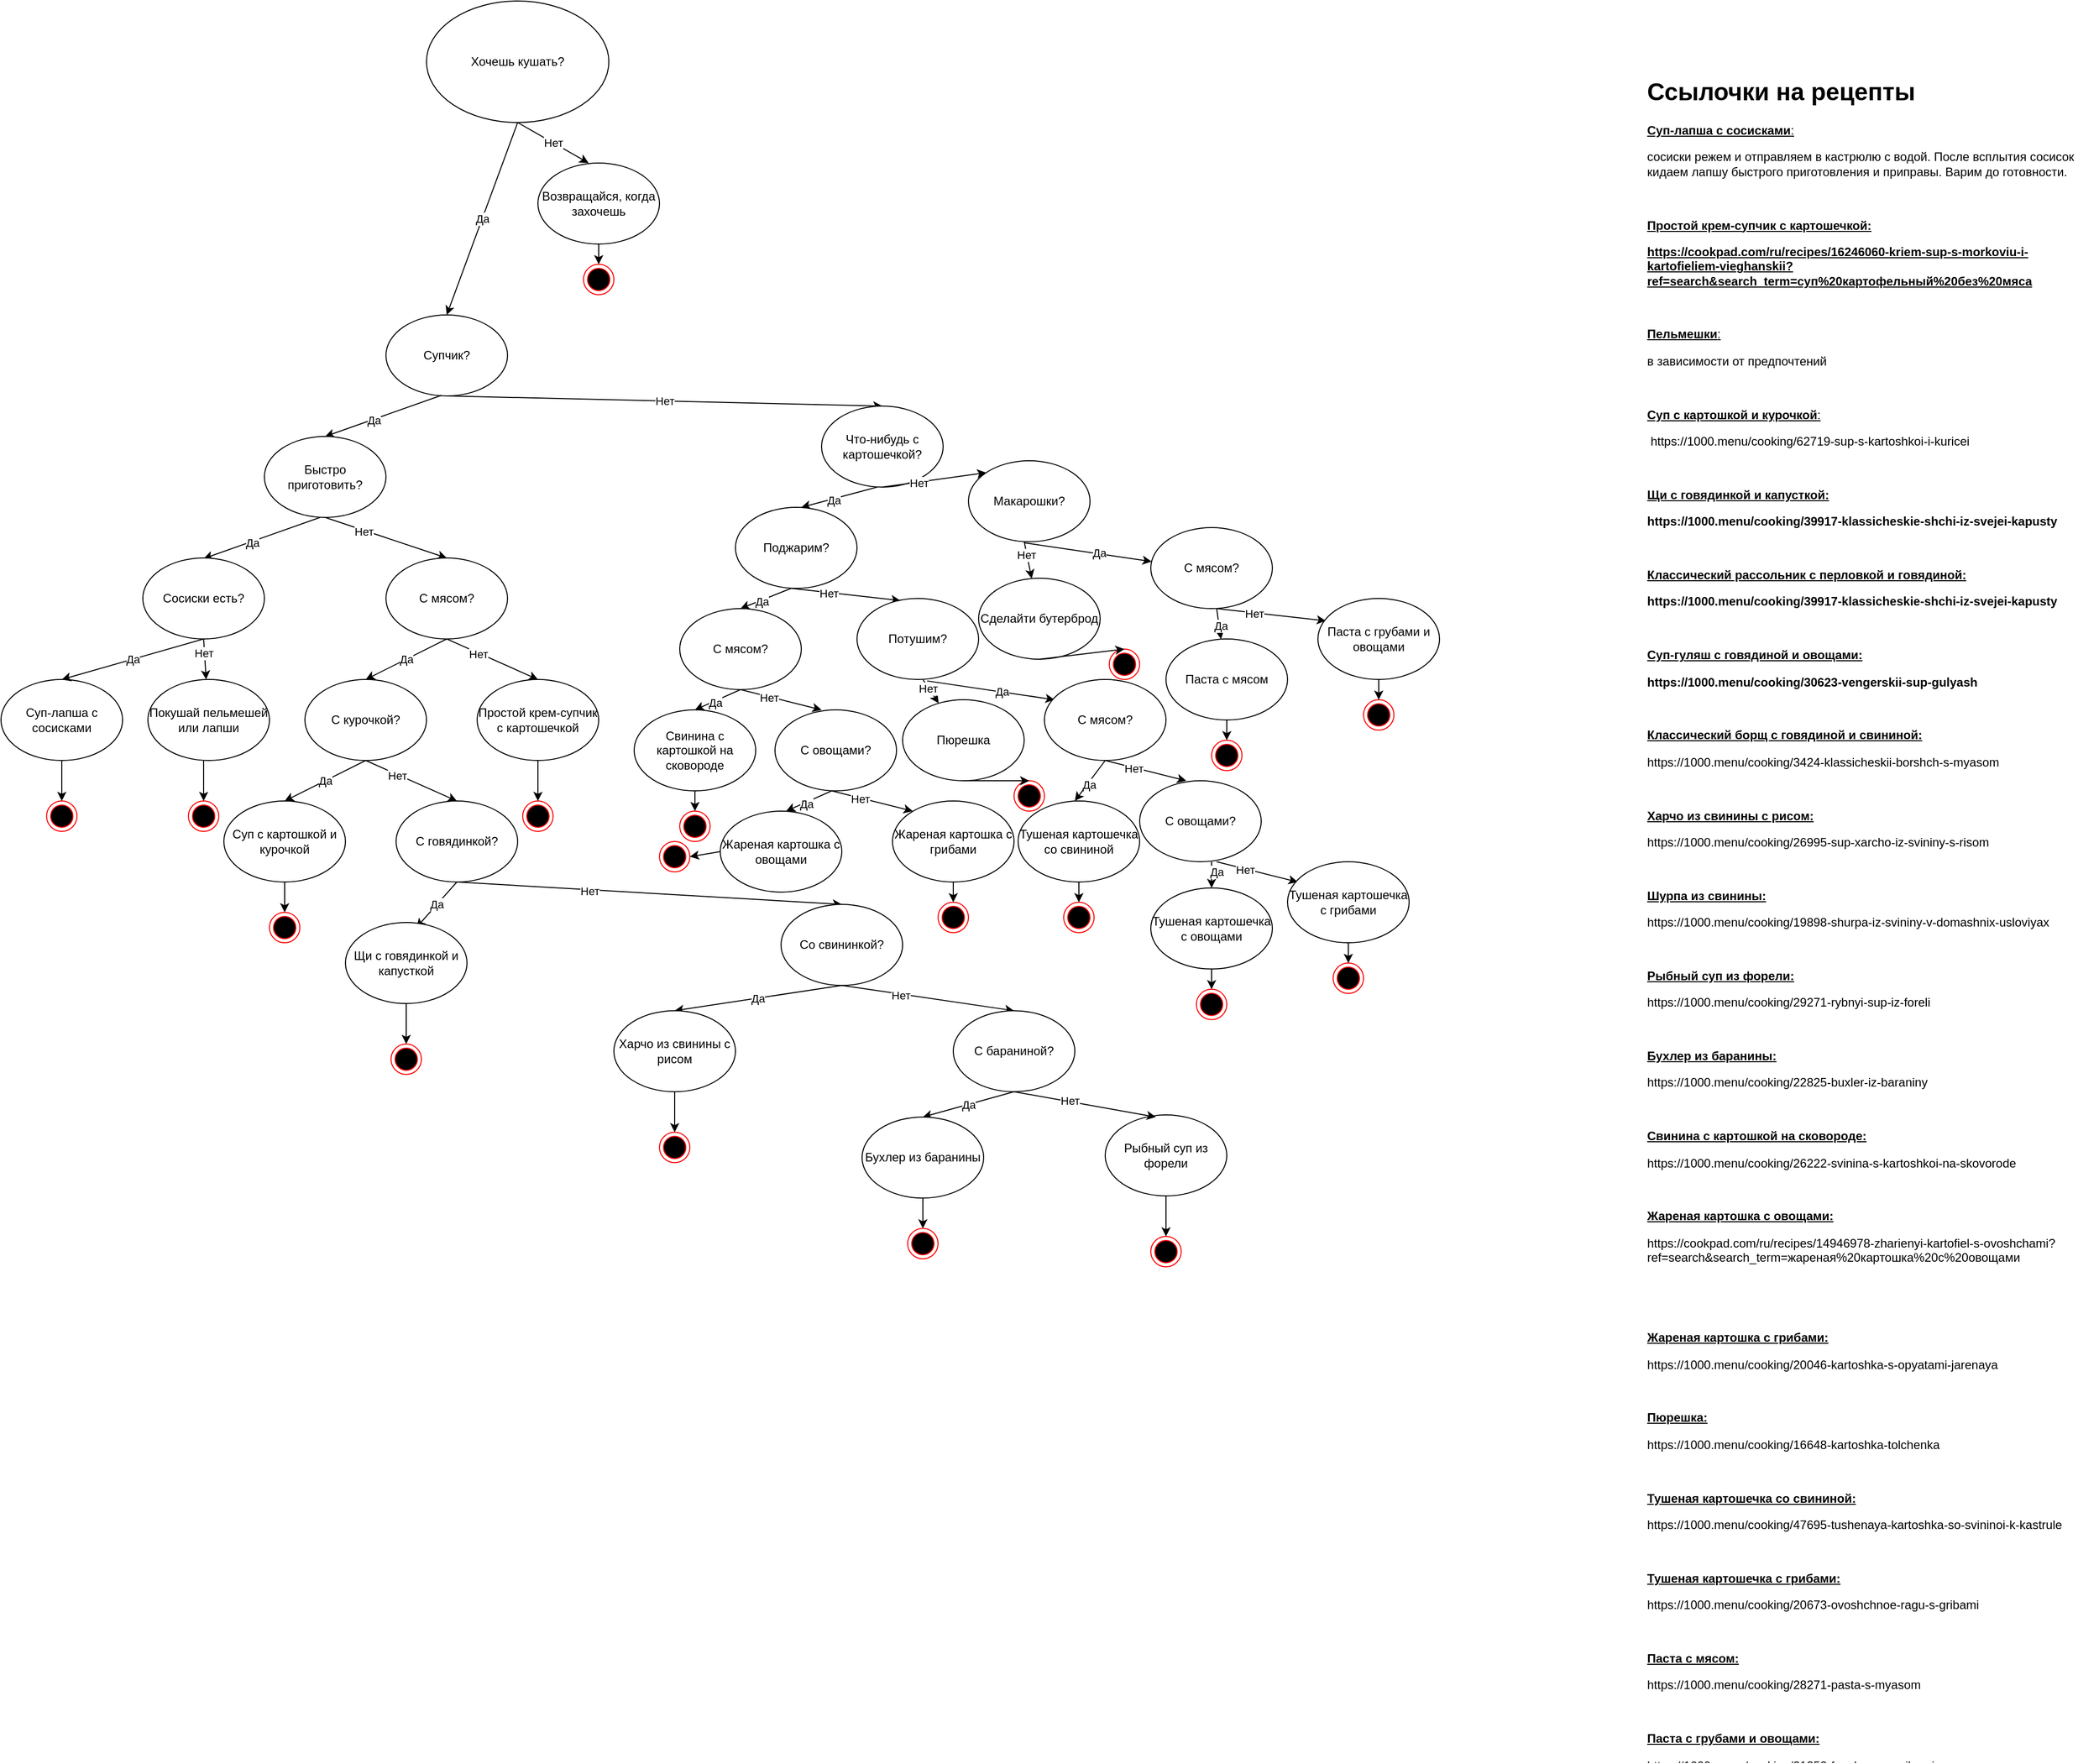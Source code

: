 <mxfile version="18.0.1" type="device"><diagram id="aSUu9CvoTL2ogXZWvCYk" name="Страница 1"><mxGraphModel dx="1289" dy="857" grid="1" gridSize="10" guides="1" tooltips="1" connect="1" arrows="1" fold="1" page="1" pageScale="1" pageWidth="827" pageHeight="1169" math="0" shadow="0"><root><mxCell id="0"/><mxCell id="1" parent="0"/><mxCell id="ZZ6cBHZ-ORdlMyZeml8o-1" value="Хочешь кушать?" style="ellipse;whiteSpace=wrap;html=1;" parent="1" vertex="1"><mxGeometry x="140" y="50" width="180" height="120" as="geometry"/></mxCell><mxCell id="ZZ6cBHZ-ORdlMyZeml8o-2" value="Да" style="endArrow=classic;html=1;rounded=0;exitX=0.5;exitY=1;exitDx=0;exitDy=0;entryX=0.5;entryY=0;entryDx=0;entryDy=0;" parent="1" source="ZZ6cBHZ-ORdlMyZeml8o-1" target="ZZ6cBHZ-ORdlMyZeml8o-11" edge="1"><mxGeometry width="50" height="50" relative="1" as="geometry"><mxPoint x="190" y="270" as="sourcePoint"/><mxPoint x="160" y="360" as="targetPoint"/></mxGeometry></mxCell><mxCell id="ZZ6cBHZ-ORdlMyZeml8o-3" value="Нет" style="endArrow=classic;html=1;rounded=0;exitX=0.5;exitY=1;exitDx=0;exitDy=0;entryX=0.5;entryY=0;entryDx=0;entryDy=0;" parent="1" source="ZZ6cBHZ-ORdlMyZeml8o-1" edge="1"><mxGeometry width="50" height="50" relative="1" as="geometry"><mxPoint x="290" y="300" as="sourcePoint"/><mxPoint x="300" y="210" as="targetPoint"/></mxGeometry></mxCell><mxCell id="ZZ6cBHZ-ORdlMyZeml8o-7" value="Возвращайся, когда захочешь" style="ellipse;whiteSpace=wrap;html=1;" parent="1" vertex="1"><mxGeometry x="250" y="210" width="120" height="80" as="geometry"/></mxCell><mxCell id="ZZ6cBHZ-ORdlMyZeml8o-9" value="" style="ellipse;html=1;shape=endState;fillColor=#000000;strokeColor=#ff0000;" parent="1" vertex="1"><mxGeometry x="295" y="310" width="30" height="30" as="geometry"/></mxCell><mxCell id="ZZ6cBHZ-ORdlMyZeml8o-10" value="" style="endArrow=classic;html=1;rounded=0;exitX=0.5;exitY=1;exitDx=0;exitDy=0;entryX=0.5;entryY=0;entryDx=0;entryDy=0;" parent="1" source="ZZ6cBHZ-ORdlMyZeml8o-7" target="ZZ6cBHZ-ORdlMyZeml8o-9" edge="1"><mxGeometry width="50" height="50" relative="1" as="geometry"><mxPoint x="520" y="400" as="sourcePoint"/><mxPoint x="570" y="350" as="targetPoint"/></mxGeometry></mxCell><mxCell id="ZZ6cBHZ-ORdlMyZeml8o-11" value="Супчик?" style="ellipse;whiteSpace=wrap;html=1;" parent="1" vertex="1"><mxGeometry x="100" y="360" width="120" height="80" as="geometry"/></mxCell><mxCell id="ZZ6cBHZ-ORdlMyZeml8o-12" value="" style="endArrow=classic;html=1;rounded=0;exitX=0.457;exitY=0.992;exitDx=0;exitDy=0;exitPerimeter=0;entryX=0.5;entryY=0;entryDx=0;entryDy=0;" parent="1" source="ZZ6cBHZ-ORdlMyZeml8o-11" target="ZZ6cBHZ-ORdlMyZeml8o-14" edge="1"><mxGeometry width="50" height="50" relative="1" as="geometry"><mxPoint x="230" y="560" as="sourcePoint"/><mxPoint x="40" y="480" as="targetPoint"/></mxGeometry></mxCell><mxCell id="ZZ6cBHZ-ORdlMyZeml8o-16" value="Да" style="edgeLabel;html=1;align=center;verticalAlign=middle;resizable=0;points=[];" parent="ZZ6cBHZ-ORdlMyZeml8o-12" vertex="1" connectable="0"><mxGeometry x="0.162" y="1" relative="1" as="geometry"><mxPoint as="offset"/></mxGeometry></mxCell><mxCell id="ZZ6cBHZ-ORdlMyZeml8o-13" value="Нет" style="endArrow=classic;html=1;rounded=0;exitX=0.5;exitY=1;exitDx=0;exitDy=0;entryX=0.5;entryY=0;entryDx=0;entryDy=0;" parent="1" source="ZZ6cBHZ-ORdlMyZeml8o-11" target="ZZ6cBHZ-ORdlMyZeml8o-15" edge="1"><mxGeometry width="50" height="50" relative="1" as="geometry"><mxPoint x="164.84" y="449.36" as="sourcePoint"/><mxPoint x="280" y="480" as="targetPoint"/></mxGeometry></mxCell><mxCell id="ZZ6cBHZ-ORdlMyZeml8o-14" value="Быстро приготовить?" style="ellipse;whiteSpace=wrap;html=1;" parent="1" vertex="1"><mxGeometry x="-20" y="480" width="120" height="80" as="geometry"/></mxCell><mxCell id="ZZ6cBHZ-ORdlMyZeml8o-15" value="Что-нибудь с картошечкой?" style="ellipse;whiteSpace=wrap;html=1;" parent="1" vertex="1"><mxGeometry x="530" y="450" width="120" height="80" as="geometry"/></mxCell><mxCell id="ZZ6cBHZ-ORdlMyZeml8o-17" value="" style="endArrow=classic;html=1;rounded=0;exitX=0.457;exitY=0.992;exitDx=0;exitDy=0;exitPerimeter=0;entryX=0.5;entryY=0;entryDx=0;entryDy=0;" parent="1" edge="1"><mxGeometry width="50" height="50" relative="1" as="geometry"><mxPoint x="34.84" y="560.0" as="sourcePoint"/><mxPoint x="-80" y="600.64" as="targetPoint"/></mxGeometry></mxCell><mxCell id="ZZ6cBHZ-ORdlMyZeml8o-18" value="Да" style="edgeLabel;html=1;align=center;verticalAlign=middle;resizable=0;points=[];" parent="ZZ6cBHZ-ORdlMyZeml8o-17" vertex="1" connectable="0"><mxGeometry x="0.162" y="1" relative="1" as="geometry"><mxPoint as="offset"/></mxGeometry></mxCell><mxCell id="ZZ6cBHZ-ORdlMyZeml8o-19" value="Суп-лапша с сосисками" style="ellipse;whiteSpace=wrap;html=1;" parent="1" vertex="1"><mxGeometry x="-280" y="720" width="120" height="80" as="geometry"/></mxCell><mxCell id="ZZ6cBHZ-ORdlMyZeml8o-22" value="" style="endArrow=classic;html=1;rounded=0;exitX=0.5;exitY=1;exitDx=0;exitDy=0;entryX=0.5;entryY=0;entryDx=0;entryDy=0;" parent="1" edge="1"><mxGeometry width="50" height="50" relative="1" as="geometry"><mxPoint x="40" y="560" as="sourcePoint"/><mxPoint x="160" y="600" as="targetPoint"/></mxGeometry></mxCell><mxCell id="ZZ6cBHZ-ORdlMyZeml8o-23" value="Нет" style="edgeLabel;html=1;align=center;verticalAlign=middle;resizable=0;points=[];" parent="ZZ6cBHZ-ORdlMyZeml8o-22" vertex="1" connectable="0"><mxGeometry x="-0.368" y="-1" relative="1" as="geometry"><mxPoint as="offset"/></mxGeometry></mxCell><mxCell id="ZZ6cBHZ-ORdlMyZeml8o-24" value="С мясом?" style="ellipse;whiteSpace=wrap;html=1;" parent="1" vertex="1"><mxGeometry x="100" y="600" width="120" height="80" as="geometry"/></mxCell><mxCell id="ZZ6cBHZ-ORdlMyZeml8o-25" value="" style="endArrow=classic;html=1;rounded=0;exitX=0.5;exitY=1;exitDx=0;exitDy=0;" parent="1" source="ZZ6cBHZ-ORdlMyZeml8o-24" edge="1"><mxGeometry width="50" height="50" relative="1" as="geometry"><mxPoint x="200" y="770" as="sourcePoint"/><mxPoint x="250" y="720" as="targetPoint"/></mxGeometry></mxCell><mxCell id="ZZ6cBHZ-ORdlMyZeml8o-27" value="Нет" style="edgeLabel;html=1;align=center;verticalAlign=middle;resizable=0;points=[];" parent="ZZ6cBHZ-ORdlMyZeml8o-25" vertex="1" connectable="0"><mxGeometry x="-0.312" y="-1" relative="1" as="geometry"><mxPoint as="offset"/></mxGeometry></mxCell><mxCell id="ZZ6cBHZ-ORdlMyZeml8o-26" value="Простой крем-супчик с картошечкой" style="ellipse;whiteSpace=wrap;html=1;" parent="1" vertex="1"><mxGeometry x="190" y="720" width="120" height="80" as="geometry"/></mxCell><mxCell id="ZZ6cBHZ-ORdlMyZeml8o-28" value="Да" style="endArrow=classic;html=1;rounded=0;" parent="1" edge="1"><mxGeometry width="50" height="50" relative="1" as="geometry"><mxPoint x="160" y="680" as="sourcePoint"/><mxPoint x="80" y="720" as="targetPoint"/></mxGeometry></mxCell><mxCell id="ZZ6cBHZ-ORdlMyZeml8o-29" value="С курочкой?" style="ellipse;whiteSpace=wrap;html=1;" parent="1" vertex="1"><mxGeometry x="20" y="720" width="120" height="80" as="geometry"/></mxCell><mxCell id="ZZ6cBHZ-ORdlMyZeml8o-31" value="Да" style="endArrow=classic;html=1;rounded=0;" parent="1" edge="1"><mxGeometry width="50" height="50" relative="1" as="geometry"><mxPoint x="80" y="800" as="sourcePoint"/><mxPoint y="840" as="targetPoint"/></mxGeometry></mxCell><mxCell id="ZZ6cBHZ-ORdlMyZeml8o-32" value="Суп с картошкой и курочкой" style="ellipse;whiteSpace=wrap;html=1;" parent="1" vertex="1"><mxGeometry x="-60" y="840" width="120" height="80" as="geometry"/></mxCell><mxCell id="ZZ6cBHZ-ORdlMyZeml8o-33" value="" style="endArrow=classic;html=1;rounded=0;exitX=0.5;exitY=1;exitDx=0;exitDy=0;" parent="1" edge="1"><mxGeometry width="50" height="50" relative="1" as="geometry"><mxPoint x="80" y="800" as="sourcePoint"/><mxPoint x="170" y="840" as="targetPoint"/></mxGeometry></mxCell><mxCell id="ZZ6cBHZ-ORdlMyZeml8o-34" value="Нет" style="edgeLabel;html=1;align=center;verticalAlign=middle;resizable=0;points=[];" parent="ZZ6cBHZ-ORdlMyZeml8o-33" vertex="1" connectable="0"><mxGeometry x="-0.312" y="-1" relative="1" as="geometry"><mxPoint as="offset"/></mxGeometry></mxCell><mxCell id="ZZ6cBHZ-ORdlMyZeml8o-35" value="С говядинкой?" style="ellipse;whiteSpace=wrap;html=1;" parent="1" vertex="1"><mxGeometry x="110" y="840" width="120" height="80" as="geometry"/></mxCell><mxCell id="ZZ6cBHZ-ORdlMyZeml8o-36" value="Да" style="endArrow=classic;html=1;rounded=0;entryX=0.5;entryY=0;entryDx=0;entryDy=0;" parent="1" edge="1"><mxGeometry width="50" height="50" relative="1" as="geometry"><mxPoint x="170" y="920" as="sourcePoint"/><mxPoint x="130" y="965.0" as="targetPoint"/></mxGeometry></mxCell><mxCell id="ZZ6cBHZ-ORdlMyZeml8o-39" value="Щи с говядинкой и капусткой" style="ellipse;whiteSpace=wrap;html=1;" parent="1" vertex="1"><mxGeometry x="60" y="960" width="120" height="80" as="geometry"/></mxCell><mxCell id="ZZ6cBHZ-ORdlMyZeml8o-40" value="" style="ellipse;html=1;shape=endState;fillColor=#000000;strokeColor=#ff0000;" parent="1" vertex="1"><mxGeometry x="-235" y="840" width="30" height="30" as="geometry"/></mxCell><mxCell id="ZZ6cBHZ-ORdlMyZeml8o-41" value="" style="endArrow=classic;html=1;rounded=0;exitX=0.5;exitY=1;exitDx=0;exitDy=0;entryX=0.5;entryY=0;entryDx=0;entryDy=0;" parent="1" target="ZZ6cBHZ-ORdlMyZeml8o-40" edge="1"><mxGeometry width="50" height="50" relative="1" as="geometry"><mxPoint x="-220" y="800" as="sourcePoint"/><mxPoint x="-80" y="810" as="targetPoint"/></mxGeometry></mxCell><mxCell id="ZZ6cBHZ-ORdlMyZeml8o-42" value="" style="ellipse;html=1;shape=endState;fillColor=#000000;strokeColor=#ff0000;" parent="1" vertex="1"><mxGeometry x="235" y="840" width="30" height="30" as="geometry"/></mxCell><mxCell id="ZZ6cBHZ-ORdlMyZeml8o-43" value="" style="endArrow=classic;html=1;rounded=0;exitX=0.5;exitY=1;exitDx=0;exitDy=0;entryX=0.5;entryY=0;entryDx=0;entryDy=0;" parent="1" target="ZZ6cBHZ-ORdlMyZeml8o-42" edge="1"><mxGeometry width="50" height="50" relative="1" as="geometry"><mxPoint x="250" y="800" as="sourcePoint"/><mxPoint x="390" y="810" as="targetPoint"/></mxGeometry></mxCell><mxCell id="ZZ6cBHZ-ORdlMyZeml8o-44" value="" style="ellipse;html=1;shape=endState;fillColor=#000000;strokeColor=#ff0000;" parent="1" vertex="1"><mxGeometry x="-15" y="950" width="30" height="30" as="geometry"/></mxCell><mxCell id="ZZ6cBHZ-ORdlMyZeml8o-45" value="" style="endArrow=classic;html=1;rounded=0;exitX=0.5;exitY=1;exitDx=0;exitDy=0;entryX=0.5;entryY=0;entryDx=0;entryDy=0;" parent="1" target="ZZ6cBHZ-ORdlMyZeml8o-44" edge="1"><mxGeometry width="50" height="50" relative="1" as="geometry"><mxPoint y="920" as="sourcePoint"/><mxPoint x="140" y="930" as="targetPoint"/></mxGeometry></mxCell><mxCell id="ZZ6cBHZ-ORdlMyZeml8o-46" value="" style="ellipse;html=1;shape=endState;fillColor=#000000;strokeColor=#ff0000;" parent="1" vertex="1"><mxGeometry x="105" y="1080" width="30" height="30" as="geometry"/></mxCell><mxCell id="ZZ6cBHZ-ORdlMyZeml8o-47" value="" style="endArrow=classic;html=1;rounded=0;exitX=0.5;exitY=1;exitDx=0;exitDy=0;entryX=0.5;entryY=0;entryDx=0;entryDy=0;" parent="1" source="ZZ6cBHZ-ORdlMyZeml8o-39" target="ZZ6cBHZ-ORdlMyZeml8o-46" edge="1"><mxGeometry width="50" height="50" relative="1" as="geometry"><mxPoint x="-120" y="790" as="sourcePoint"/><mxPoint x="20" y="800" as="targetPoint"/></mxGeometry></mxCell><mxCell id="ZZ6cBHZ-ORdlMyZeml8o-58" value="&lt;h1&gt;Ссылочки на рецепты&lt;/h1&gt;&lt;p&gt;&lt;u&gt;&lt;b&gt;Суп-лапша с сосисками&lt;/b&gt;:&lt;/u&gt;&amp;nbsp;&lt;/p&gt;&lt;p&gt;сосиски режем и отправляем в кастрюлю с водой. После всплытия сосисок кидаем лапшу быстрого приготовления и приправы. Варим до готовности.&lt;/p&gt;&lt;p&gt;&lt;br&gt;&lt;/p&gt;&lt;p&gt;&lt;span style=&quot;text-align: center;&quot;&gt;&lt;b&gt;&lt;u&gt;Простой крем-супчик с картошечкой:&lt;/u&gt;&lt;/b&gt;&lt;/span&gt;&lt;br&gt;&lt;/p&gt;&lt;p&gt;&lt;span style=&quot;text-align: center;&quot;&gt;&lt;u style=&quot;&quot;&gt;&lt;b&gt;https://cookpad.com/ru/recipes/16246060-kriem-sup-s-morkoviu-i-kartofieliem-vieghanskii?ref=search&amp;amp;search_term=суп%20картофельный%20без%20мяса&lt;/b&gt;&lt;br&gt;&lt;/u&gt;&lt;/span&gt;&lt;/p&gt;&lt;p&gt;&lt;br&gt;&lt;/p&gt;&lt;p&gt;&lt;u&gt;&lt;b&gt;Пельмешки&lt;/b&gt;:&lt;/u&gt;&amp;nbsp;&lt;/p&gt;&lt;p&gt;в зависимости от предпочтений&lt;/p&gt;&lt;p&gt;&lt;br&gt;&lt;/p&gt;&lt;p&gt;&lt;u&gt;&lt;b&gt;Суп с картошкой и курочкой&lt;/b&gt;:&lt;/u&gt;&lt;/p&gt;&lt;p&gt;&amp;nbsp;https://1000.menu/cooking/62719-sup-s-kartoshkoi-i-kuricei&lt;/p&gt;&lt;p&gt;&lt;br&gt;&lt;/p&gt;&lt;p&gt;&lt;b&gt;&lt;u&gt;Щи с говядинкой и капусткой:&lt;/u&gt;&lt;/b&gt;&lt;/p&gt;&lt;p&gt;&lt;b&gt;https://1000.menu/cooking/39917-klassicheskie-shchi-iz-svejei-kapusty&lt;/b&gt;&lt;br&gt;&lt;/p&gt;&lt;p&gt;&lt;b&gt;&lt;br&gt;&lt;/b&gt;&lt;/p&gt;&lt;p&gt;&lt;span style=&quot;text-align: center;&quot;&gt;&lt;b&gt;&lt;u&gt;Классический рассольник с перловкой и говядиной:&lt;/u&gt;&lt;/b&gt;&lt;/span&gt;&lt;b&gt;&lt;br&gt;&lt;/b&gt;&lt;/p&gt;&lt;p&gt;&lt;span style=&quot;text-align: center;&quot;&gt;&lt;b&gt;https://1000.menu/cooking/39917-klassicheskie-shchi-iz-svejei-kapusty&lt;/b&gt;&lt;br&gt;&lt;/span&gt;&lt;/p&gt;&lt;p&gt;&lt;span style=&quot;text-align: center;&quot;&gt;&lt;b&gt;&lt;br&gt;&lt;/b&gt;&lt;/span&gt;&lt;/p&gt;&lt;p&gt;&lt;span style=&quot;text-align: center;&quot;&gt;&lt;b&gt;&lt;u&gt;Суп-гуляш с говядиной и овощами:&lt;/u&gt;&lt;/b&gt;&lt;/span&gt;&lt;span style=&quot;text-align: center;&quot;&gt;&lt;b&gt;&lt;br&gt;&lt;/b&gt;&lt;/span&gt;&lt;/p&gt;&lt;p&gt;&lt;span style=&quot;text-align: center;&quot;&gt;&lt;b&gt;https://1000.menu/cooking/30623-vengerskii-sup-gulyash&lt;/b&gt;&lt;br&gt;&lt;/span&gt;&lt;/p&gt;&lt;p&gt;&lt;span style=&quot;text-align: center;&quot;&gt;&lt;b&gt;&lt;br&gt;&lt;/b&gt;&lt;/span&gt;&lt;/p&gt;&lt;p&gt;&lt;span style=&quot;text-align: center;&quot;&gt;&lt;u&gt;&lt;b&gt;Классический борщ с говядиной и свининой:&lt;/b&gt;&lt;/u&gt;&lt;/span&gt;&lt;span style=&quot;text-align: center;&quot;&gt;&lt;b&gt;&lt;br&gt;&lt;/b&gt;&lt;/span&gt;&lt;/p&gt;&lt;p&gt;&lt;span style=&quot;text-align: center;&quot;&gt;https://1000.menu/cooking/3424-klassicheskii-borshch-s-myasom&lt;br&gt;&lt;/span&gt;&lt;/p&gt;&lt;p&gt;&lt;span style=&quot;text-align: center;&quot;&gt;&lt;br&gt;&lt;/span&gt;&lt;/p&gt;&lt;p&gt;&lt;span style=&quot;text-align: center;&quot;&gt;&lt;b&gt;&lt;u&gt;Харчо из свинины с рисом:&lt;/u&gt;&lt;/b&gt;&lt;/span&gt;&lt;span style=&quot;text-align: center;&quot;&gt;&lt;br&gt;&lt;/span&gt;&lt;/p&gt;&lt;p&gt;&lt;span style=&quot;text-align: center; background-color: initial;&quot;&gt;https://1000.menu/cooking/26995-sup-xarcho-iz-svininy-s-risom&lt;/span&gt;&lt;br&gt;&lt;/p&gt;&lt;p&gt;&lt;span style=&quot;text-align: center;&quot;&gt;&lt;br&gt;&lt;/span&gt;&lt;/p&gt;&lt;p&gt;&lt;span style=&quot;text-align: center;&quot;&gt;&lt;b&gt;&lt;u&gt;Шурпа из свинины:&lt;/u&gt;&lt;/b&gt;&lt;/span&gt;&lt;span style=&quot;text-align: center;&quot;&gt;&lt;br&gt;&lt;/span&gt;&lt;/p&gt;&lt;p&gt;&lt;span style=&quot;text-align: center;&quot;&gt;https://1000.menu/cooking/19898-shurpa-iz-svininy-v-domashnix-usloviyax&lt;br&gt;&lt;/span&gt;&lt;/p&gt;&lt;p&gt;&lt;span style=&quot;text-align: center;&quot;&gt;&lt;br&gt;&lt;/span&gt;&lt;/p&gt;&lt;p&gt;&lt;span style=&quot;text-align: center;&quot;&gt;&lt;b&gt;&lt;u&gt;Рыбный суп из форели:&lt;/u&gt;&lt;/b&gt;&lt;/span&gt;&lt;span style=&quot;text-align: center;&quot;&gt;&lt;br&gt;&lt;/span&gt;&lt;/p&gt;&lt;p&gt;&lt;span style=&quot;text-align: center;&quot;&gt;https://1000.menu/cooking/29271-rybnyi-sup-iz-foreli&lt;br&gt;&lt;/span&gt;&lt;/p&gt;&lt;p&gt;&lt;span style=&quot;text-align: center;&quot;&gt;&lt;br&gt;&lt;/span&gt;&lt;/p&gt;&lt;p&gt;&lt;span style=&quot;text-align: center;&quot;&gt;&lt;b&gt;&lt;u&gt;Бухлер из баранины:&lt;/u&gt;&lt;/b&gt;&lt;/span&gt;&lt;span style=&quot;text-align: center;&quot;&gt;&lt;br&gt;&lt;/span&gt;&lt;/p&gt;&lt;p&gt;&lt;span style=&quot;text-align: center;&quot;&gt;https://1000.menu/cooking/22825-buxler-iz-baraniny&lt;br&gt;&lt;/span&gt;&lt;/p&gt;&lt;p&gt;&lt;span style=&quot;text-align: center;&quot;&gt;&lt;br&gt;&lt;/span&gt;&lt;/p&gt;&lt;p&gt;&lt;span style=&quot;text-align: center;&quot;&gt;&lt;u&gt;&lt;b&gt;Свинина с картошкой на сковороде:&lt;/b&gt;&lt;/u&gt;&lt;/span&gt;&lt;span style=&quot;text-align: center;&quot;&gt;&lt;br&gt;&lt;/span&gt;&lt;/p&gt;&lt;p&gt;&lt;span style=&quot;text-align: center;&quot;&gt;https://1000.menu/cooking/26222-svinina-s-kartoshkoi-na-skovorode&lt;br&gt;&lt;/span&gt;&lt;/p&gt;&lt;p&gt;&lt;span style=&quot;text-align: center;&quot;&gt;&lt;br&gt;&lt;/span&gt;&lt;/p&gt;&lt;p&gt;&lt;span style=&quot;text-align: center;&quot;&gt;&lt;u&gt;&lt;b&gt;Жареная картошка с овощами:&lt;/b&gt;&lt;/u&gt;&lt;/span&gt;&lt;span style=&quot;text-align: center;&quot;&gt;&lt;br&gt;&lt;/span&gt;&lt;/p&gt;&lt;p&gt;&lt;span style=&quot;text-align: center;&quot;&gt;https://cookpad.com/ru/recipes/14946978-zharienyi-kartofiel-s-ovoshchami?ref=search&amp;amp;search_term=жареная%20картошка%20с%20овощами&lt;br&gt;&lt;/span&gt;&lt;/p&gt;&lt;p&gt;&lt;span style=&quot;text-align: center;&quot;&gt;&lt;br&gt;&lt;/span&gt;&lt;/p&gt;&lt;p&gt;&lt;span style=&quot;text-align: center;&quot;&gt;&lt;br&gt;&lt;/span&gt;&lt;/p&gt;&lt;p&gt;&lt;span style=&quot;text-align: center;&quot;&gt;&lt;u&gt;&lt;b&gt;Жареная картошка с грибами:&lt;/b&gt;&lt;/u&gt;&lt;/span&gt;&lt;span style=&quot;text-align: center;&quot;&gt;&lt;br&gt;&lt;/span&gt;&lt;/p&gt;&lt;p&gt;&lt;span style=&quot;text-align: center;&quot;&gt;https://1000.menu/cooking/20046-kartoshka-s-opyatami-jarenaya&lt;br&gt;&lt;/span&gt;&lt;/p&gt;&lt;p&gt;&lt;span style=&quot;text-align: center;&quot;&gt;&lt;br&gt;&lt;/span&gt;&lt;/p&gt;&lt;p&gt;&lt;span style=&quot;text-align: center;&quot;&gt;&lt;u&gt;&lt;b&gt;Пюрешка:&lt;/b&gt;&lt;/u&gt;&lt;/span&gt;&lt;span style=&quot;text-align: center;&quot;&gt;&lt;br&gt;&lt;/span&gt;&lt;/p&gt;&lt;p&gt;&lt;span style=&quot;text-align: center;&quot;&gt;https://1000.menu/cooking/16648-kartoshka-tolchenka&lt;br&gt;&lt;/span&gt;&lt;/p&gt;&lt;p&gt;&lt;span style=&quot;text-align: center;&quot;&gt;&lt;br&gt;&lt;/span&gt;&lt;/p&gt;&lt;p&gt;&lt;span style=&quot;text-align: center;&quot;&gt;&lt;b&gt;&lt;u&gt;Тушеная картошечка со свининой:&lt;/u&gt;&lt;/b&gt;&lt;/span&gt;&lt;span style=&quot;text-align: center;&quot;&gt;&lt;br&gt;&lt;/span&gt;&lt;/p&gt;&lt;p&gt;&lt;span style=&quot;text-align: center;&quot;&gt;https://1000.menu/cooking/47695-tushenaya-kartoshka-so-svininoi-k-kastrule&lt;br&gt;&lt;/span&gt;&lt;/p&gt;&lt;p&gt;&lt;span style=&quot;text-align: center;&quot;&gt;&lt;br&gt;&lt;/span&gt;&lt;/p&gt;&lt;p&gt;&lt;span style=&quot;text-align: center;&quot;&gt;&lt;b&gt;&lt;u&gt;Тушеная картошечка с грибами:&lt;/u&gt;&lt;/b&gt;&lt;/span&gt;&lt;span style=&quot;text-align: center;&quot;&gt;&lt;br&gt;&lt;/span&gt;&lt;/p&gt;&lt;p&gt;&lt;span style=&quot;text-align: center;&quot;&gt;https://1000.menu/cooking/20673-ovoshchnoe-ragu-s-gribami&lt;br&gt;&lt;/span&gt;&lt;/p&gt;&lt;p&gt;&lt;span style=&quot;text-align: center;&quot;&gt;&lt;br&gt;&lt;/span&gt;&lt;/p&gt;&lt;p&gt;&lt;span style=&quot;text-align: center;&quot;&gt;&lt;u&gt;&lt;b&gt;Паста с мясом:&lt;/b&gt;&lt;/u&gt;&lt;/span&gt;&lt;span style=&quot;text-align: center;&quot;&gt;&lt;br&gt;&lt;/span&gt;&lt;/p&gt;&lt;p&gt;&lt;span style=&quot;text-align: center;&quot;&gt;https://1000.menu/cooking/28271-pasta-s-myasom&lt;br&gt;&lt;/span&gt;&lt;/p&gt;&lt;p&gt;&lt;span style=&quot;text-align: center;&quot;&gt;&lt;br&gt;&lt;/span&gt;&lt;/p&gt;&lt;p&gt;&lt;span style=&quot;text-align: center;&quot;&gt;&lt;b&gt;&lt;u&gt;Паста с грубами и овощами:&lt;/u&gt;&lt;/b&gt;&lt;/span&gt;&lt;span style=&quot;text-align: center;&quot;&gt;&lt;br&gt;&lt;/span&gt;&lt;/p&gt;&lt;p&gt;&lt;span style=&quot;text-align: center;&quot;&gt;https://1000.menu/cooking/21352-funchoza-s-gribami&lt;/span&gt;&lt;/p&gt;" style="text;html=1;strokeColor=none;fillColor=none;spacing=5;spacingTop=-20;whiteSpace=wrap;overflow=hidden;rounded=0;" parent="1" vertex="1"><mxGeometry x="1340" y="120" width="450" height="1670" as="geometry"/></mxCell><mxCell id="ZZ6cBHZ-ORdlMyZeml8o-59" value="Сосиски есть?" style="ellipse;whiteSpace=wrap;html=1;" parent="1" vertex="1"><mxGeometry x="-140" y="600" width="120" height="80" as="geometry"/></mxCell><mxCell id="ZZ6cBHZ-ORdlMyZeml8o-61" value="" style="endArrow=classic;html=1;rounded=0;exitX=0.5;exitY=1;exitDx=0;exitDy=0;" parent="1" target="ZZ6cBHZ-ORdlMyZeml8o-63" edge="1"><mxGeometry width="50" height="50" relative="1" as="geometry"><mxPoint x="-80" y="680" as="sourcePoint"/><mxPoint x="10" y="720" as="targetPoint"/></mxGeometry></mxCell><mxCell id="ZZ6cBHZ-ORdlMyZeml8o-62" value="Нет" style="edgeLabel;html=1;align=center;verticalAlign=middle;resizable=0;points=[];" parent="ZZ6cBHZ-ORdlMyZeml8o-61" vertex="1" connectable="0"><mxGeometry x="-0.312" y="-1" relative="1" as="geometry"><mxPoint as="offset"/></mxGeometry></mxCell><mxCell id="ZZ6cBHZ-ORdlMyZeml8o-63" value="Покушай пельмешей или лапши" style="ellipse;whiteSpace=wrap;html=1;" parent="1" vertex="1"><mxGeometry x="-135" y="720" width="120" height="80" as="geometry"/></mxCell><mxCell id="ZZ6cBHZ-ORdlMyZeml8o-64" value="Да" style="endArrow=classic;html=1;rounded=0;entryX=0.5;entryY=0;entryDx=0;entryDy=0;" parent="1" target="ZZ6cBHZ-ORdlMyZeml8o-19" edge="1"><mxGeometry width="50" height="50" relative="1" as="geometry"><mxPoint x="-80" y="680" as="sourcePoint"/><mxPoint x="-270" y="600" as="targetPoint"/></mxGeometry></mxCell><mxCell id="ZZ6cBHZ-ORdlMyZeml8o-67" value="" style="ellipse;html=1;shape=endState;fillColor=#000000;strokeColor=#ff0000;" parent="1" vertex="1"><mxGeometry x="-95" y="840" width="30" height="30" as="geometry"/></mxCell><mxCell id="ZZ6cBHZ-ORdlMyZeml8o-68" value="" style="endArrow=classic;html=1;rounded=0;exitX=0.5;exitY=1;exitDx=0;exitDy=0;entryX=0.5;entryY=0;entryDx=0;entryDy=0;" parent="1" target="ZZ6cBHZ-ORdlMyZeml8o-67" edge="1"><mxGeometry width="50" height="50" relative="1" as="geometry"><mxPoint x="-80" y="800" as="sourcePoint"/><mxPoint x="60" y="810" as="targetPoint"/></mxGeometry></mxCell><mxCell id="ZZ6cBHZ-ORdlMyZeml8o-71" value="" style="endArrow=classic;html=1;rounded=0;exitX=0.5;exitY=1;exitDx=0;exitDy=0;entryX=0.5;entryY=0;entryDx=0;entryDy=0;" parent="1" target="ZZ6cBHZ-ORdlMyZeml8o-73" edge="1"><mxGeometry width="50" height="50" relative="1" as="geometry"><mxPoint x="170" y="920" as="sourcePoint"/><mxPoint x="260" y="960" as="targetPoint"/></mxGeometry></mxCell><mxCell id="ZZ6cBHZ-ORdlMyZeml8o-72" value="Нет" style="edgeLabel;html=1;align=center;verticalAlign=middle;resizable=0;points=[];" parent="ZZ6cBHZ-ORdlMyZeml8o-71" vertex="1" connectable="0"><mxGeometry x="-0.312" y="-1" relative="1" as="geometry"><mxPoint as="offset"/></mxGeometry></mxCell><mxCell id="ZZ6cBHZ-ORdlMyZeml8o-73" value="Со свининкой?" style="ellipse;whiteSpace=wrap;html=1;" parent="1" vertex="1"><mxGeometry x="490" y="942.11" width="120" height="80" as="geometry"/></mxCell><mxCell id="ZZ6cBHZ-ORdlMyZeml8o-78" value="" style="endArrow=classic;html=1;rounded=0;entryX=0.5;entryY=0;entryDx=0;entryDy=0;" parent="1" target="ZZ6cBHZ-ORdlMyZeml8o-117" edge="1"><mxGeometry width="50" height="50" relative="1" as="geometry"><mxPoint x="550" y="1022.11" as="sourcePoint"/><mxPoint x="820" y="1022.11" as="targetPoint"/></mxGeometry></mxCell><mxCell id="ZZ6cBHZ-ORdlMyZeml8o-79" value="Нет" style="edgeLabel;html=1;align=center;verticalAlign=middle;resizable=0;points=[];" parent="ZZ6cBHZ-ORdlMyZeml8o-78" vertex="1" connectable="0"><mxGeometry x="-0.312" y="-1" relative="1" as="geometry"><mxPoint as="offset"/></mxGeometry></mxCell><mxCell id="ZZ6cBHZ-ORdlMyZeml8o-97" value="Да" style="endArrow=classic;html=1;rounded=0;entryX=0.5;entryY=0;entryDx=0;entryDy=0;exitX=0.5;exitY=1;exitDx=0;exitDy=0;" parent="1" source="ZZ6cBHZ-ORdlMyZeml8o-73" target="ZZ6cBHZ-ORdlMyZeml8o-104" edge="1"><mxGeometry width="50" height="50" relative="1" as="geometry"><mxPoint x="560" y="1032.11" as="sourcePoint"/><mxPoint x="390" y="1042.11" as="targetPoint"/></mxGeometry></mxCell><mxCell id="ZZ6cBHZ-ORdlMyZeml8o-104" value="Харчо из свинины с рисом" style="ellipse;whiteSpace=wrap;html=1;" parent="1" vertex="1"><mxGeometry x="325" y="1047.11" width="120" height="80" as="geometry"/></mxCell><mxCell id="ZZ6cBHZ-ORdlMyZeml8o-105" value="" style="ellipse;html=1;shape=endState;fillColor=#000000;strokeColor=#ff0000;" parent="1" vertex="1"><mxGeometry x="370" y="1167.11" width="30" height="30" as="geometry"/></mxCell><mxCell id="ZZ6cBHZ-ORdlMyZeml8o-106" value="" style="endArrow=classic;html=1;rounded=0;entryX=0.5;entryY=0;entryDx=0;entryDy=0;" parent="1" target="ZZ6cBHZ-ORdlMyZeml8o-105" edge="1"><mxGeometry width="50" height="50" relative="1" as="geometry"><mxPoint x="385" y="1127.11" as="sourcePoint"/><mxPoint x="525" y="1097.11" as="targetPoint"/></mxGeometry></mxCell><mxCell id="ZZ6cBHZ-ORdlMyZeml8o-112" value="Рыбный суп из форели" style="ellipse;whiteSpace=wrap;html=1;" parent="1" vertex="1"><mxGeometry x="810" y="1150" width="120" height="80" as="geometry"/></mxCell><mxCell id="ZZ6cBHZ-ORdlMyZeml8o-113" value="" style="ellipse;html=1;shape=endState;fillColor=#000000;strokeColor=#ff0000;" parent="1" vertex="1"><mxGeometry x="855" y="1270" width="30" height="30" as="geometry"/></mxCell><mxCell id="ZZ6cBHZ-ORdlMyZeml8o-114" value="" style="endArrow=classic;html=1;rounded=0;entryX=0.5;entryY=0;entryDx=0;entryDy=0;" parent="1" target="ZZ6cBHZ-ORdlMyZeml8o-113" edge="1"><mxGeometry width="50" height="50" relative="1" as="geometry"><mxPoint x="870" y="1230.0" as="sourcePoint"/><mxPoint x="1010" y="1200" as="targetPoint"/></mxGeometry></mxCell><mxCell id="ZZ6cBHZ-ORdlMyZeml8o-117" value="С бараниной?" style="ellipse;whiteSpace=wrap;html=1;" parent="1" vertex="1"><mxGeometry x="660" y="1047.11" width="120" height="80" as="geometry"/></mxCell><mxCell id="ZZ6cBHZ-ORdlMyZeml8o-118" value="Да" style="endArrow=classic;html=1;rounded=0;exitX=0.5;exitY=1;exitDx=0;exitDy=0;" parent="1" edge="1"><mxGeometry width="50" height="50" relative="1" as="geometry"><mxPoint x="720" y="1127.11" as="sourcePoint"/><mxPoint x="630" y="1152.11" as="targetPoint"/></mxGeometry></mxCell><mxCell id="ZZ6cBHZ-ORdlMyZeml8o-119" value="Бухлер из баранины" style="ellipse;whiteSpace=wrap;html=1;" parent="1" vertex="1"><mxGeometry x="570" y="1152.11" width="120" height="80" as="geometry"/></mxCell><mxCell id="ZZ6cBHZ-ORdlMyZeml8o-120" value="" style="ellipse;html=1;shape=endState;fillColor=#000000;strokeColor=#ff0000;" parent="1" vertex="1"><mxGeometry x="615" y="1262.11" width="30" height="30" as="geometry"/></mxCell><mxCell id="ZZ6cBHZ-ORdlMyZeml8o-121" value="" style="endArrow=classic;html=1;rounded=0;" parent="1" edge="1"><mxGeometry width="50" height="50" relative="1" as="geometry"><mxPoint x="630" y="1232.11" as="sourcePoint"/><mxPoint x="630" y="1262.11" as="targetPoint"/></mxGeometry></mxCell><mxCell id="ZZ6cBHZ-ORdlMyZeml8o-122" value="" style="endArrow=classic;html=1;rounded=0;exitX=0.5;exitY=1;exitDx=0;exitDy=0;entryX=0.5;entryY=0;entryDx=0;entryDy=0;" parent="1" source="ZZ6cBHZ-ORdlMyZeml8o-117" edge="1"><mxGeometry width="50" height="50" relative="1" as="geometry"><mxPoint x="860" y="1102.11" as="sourcePoint"/><mxPoint x="860" y="1152.11" as="targetPoint"/></mxGeometry></mxCell><mxCell id="ZZ6cBHZ-ORdlMyZeml8o-123" value="Нет" style="edgeLabel;html=1;align=center;verticalAlign=middle;resizable=0;points=[];" parent="ZZ6cBHZ-ORdlMyZeml8o-122" vertex="1" connectable="0"><mxGeometry x="-0.216" y="2" relative="1" as="geometry"><mxPoint y="1" as="offset"/></mxGeometry></mxCell><mxCell id="ZZ6cBHZ-ORdlMyZeml8o-129" value="" style="endArrow=classic;html=1;rounded=0;exitX=0.457;exitY=0.992;exitDx=0;exitDy=0;exitPerimeter=0;" parent="1" edge="1"><mxGeometry width="50" height="50" relative="1" as="geometry"><mxPoint x="585.0" y="530.0" as="sourcePoint"/><mxPoint x="510" y="550" as="targetPoint"/></mxGeometry></mxCell><mxCell id="ZZ6cBHZ-ORdlMyZeml8o-130" value="Да" style="edgeLabel;html=1;align=center;verticalAlign=middle;resizable=0;points=[];" parent="ZZ6cBHZ-ORdlMyZeml8o-129" vertex="1" connectable="0"><mxGeometry x="0.162" y="1" relative="1" as="geometry"><mxPoint as="offset"/></mxGeometry></mxCell><mxCell id="ZZ6cBHZ-ORdlMyZeml8o-131" value="" style="endArrow=classic;html=1;rounded=0;exitX=0.5;exitY=1;exitDx=0;exitDy=0;entryX=0;entryY=0;entryDx=0;entryDy=0;" parent="1" target="ZZ6cBHZ-ORdlMyZeml8o-189" edge="1"><mxGeometry width="50" height="50" relative="1" as="geometry"><mxPoint x="590" y="530" as="sourcePoint"/><mxPoint x="670" y="550" as="targetPoint"/></mxGeometry></mxCell><mxCell id="ZZ6cBHZ-ORdlMyZeml8o-132" value="Нет" style="edgeLabel;html=1;align=center;verticalAlign=middle;resizable=0;points=[];" parent="ZZ6cBHZ-ORdlMyZeml8o-131" vertex="1" connectable="0"><mxGeometry x="-0.312" y="-1" relative="1" as="geometry"><mxPoint as="offset"/></mxGeometry></mxCell><mxCell id="ZZ6cBHZ-ORdlMyZeml8o-133" value="Поджарим?" style="ellipse;whiteSpace=wrap;html=1;" parent="1" vertex="1"><mxGeometry x="445" y="550" width="120" height="80" as="geometry"/></mxCell><mxCell id="ZZ6cBHZ-ORdlMyZeml8o-135" value="" style="endArrow=classic;html=1;rounded=0;exitX=0.457;exitY=0.992;exitDx=0;exitDy=0;exitPerimeter=0;entryX=0.5;entryY=0;entryDx=0;entryDy=0;" parent="1" target="ZZ6cBHZ-ORdlMyZeml8o-139" edge="1"><mxGeometry width="50" height="50" relative="1" as="geometry"><mxPoint x="500" y="630" as="sourcePoint"/><mxPoint x="425" y="650" as="targetPoint"/></mxGeometry></mxCell><mxCell id="ZZ6cBHZ-ORdlMyZeml8o-136" value="Да" style="edgeLabel;html=1;align=center;verticalAlign=middle;resizable=0;points=[];" parent="ZZ6cBHZ-ORdlMyZeml8o-135" vertex="1" connectable="0"><mxGeometry x="0.162" y="1" relative="1" as="geometry"><mxPoint as="offset"/></mxGeometry></mxCell><mxCell id="ZZ6cBHZ-ORdlMyZeml8o-137" value="" style="endArrow=classic;html=1;rounded=0;exitX=0.5;exitY=1;exitDx=0;exitDy=0;entryX=0.357;entryY=0.026;entryDx=0;entryDy=0;entryPerimeter=0;" parent="1" target="ZZ6cBHZ-ORdlMyZeml8o-162" edge="1"><mxGeometry width="50" height="50" relative="1" as="geometry"><mxPoint x="500" y="630" as="sourcePoint"/><mxPoint x="580" y="650" as="targetPoint"/></mxGeometry></mxCell><mxCell id="ZZ6cBHZ-ORdlMyZeml8o-138" value="Нет" style="edgeLabel;html=1;align=center;verticalAlign=middle;resizable=0;points=[];" parent="ZZ6cBHZ-ORdlMyZeml8o-137" vertex="1" connectable="0"><mxGeometry x="-0.312" y="-1" relative="1" as="geometry"><mxPoint as="offset"/></mxGeometry></mxCell><mxCell id="ZZ6cBHZ-ORdlMyZeml8o-139" value="С мясом?" style="ellipse;whiteSpace=wrap;html=1;" parent="1" vertex="1"><mxGeometry x="390" y="650" width="120" height="80" as="geometry"/></mxCell><mxCell id="ZZ6cBHZ-ORdlMyZeml8o-140" value="Свинина с картошкой на сковороде" style="ellipse;whiteSpace=wrap;html=1;" parent="1" vertex="1"><mxGeometry x="345" y="750" width="120" height="80" as="geometry"/></mxCell><mxCell id="ZZ6cBHZ-ORdlMyZeml8o-141" value="" style="endArrow=classic;html=1;rounded=0;exitX=0.457;exitY=0.992;exitDx=0;exitDy=0;exitPerimeter=0;entryX=0.5;entryY=0;entryDx=0;entryDy=0;" parent="1" target="ZZ6cBHZ-ORdlMyZeml8o-140" edge="1"><mxGeometry width="50" height="50" relative="1" as="geometry"><mxPoint x="450" y="730" as="sourcePoint"/><mxPoint x="400" y="750" as="targetPoint"/></mxGeometry></mxCell><mxCell id="ZZ6cBHZ-ORdlMyZeml8o-142" value="Да" style="edgeLabel;html=1;align=center;verticalAlign=middle;resizable=0;points=[];" parent="ZZ6cBHZ-ORdlMyZeml8o-141" vertex="1" connectable="0"><mxGeometry x="0.162" y="1" relative="1" as="geometry"><mxPoint as="offset"/></mxGeometry></mxCell><mxCell id="ZZ6cBHZ-ORdlMyZeml8o-145" value="" style="ellipse;html=1;shape=endState;fillColor=#000000;strokeColor=#ff0000;" parent="1" vertex="1"><mxGeometry x="390" y="850" width="30" height="30" as="geometry"/></mxCell><mxCell id="ZZ6cBHZ-ORdlMyZeml8o-146" value="" style="endArrow=classic;html=1;rounded=0;exitX=0.5;exitY=1;exitDx=0;exitDy=0;entryX=0.5;entryY=0;entryDx=0;entryDy=0;" parent="1" target="ZZ6cBHZ-ORdlMyZeml8o-145" edge="1"><mxGeometry width="50" height="50" relative="1" as="geometry"><mxPoint x="405" y="830" as="sourcePoint"/><mxPoint x="545" y="840" as="targetPoint"/></mxGeometry></mxCell><mxCell id="ZZ6cBHZ-ORdlMyZeml8o-147" value="" style="endArrow=classic;html=1;rounded=0;exitX=0.5;exitY=1;exitDx=0;exitDy=0;" parent="1" edge="1"><mxGeometry width="50" height="50" relative="1" as="geometry"><mxPoint x="450" y="730" as="sourcePoint"/><mxPoint x="530" y="750" as="targetPoint"/></mxGeometry></mxCell><mxCell id="ZZ6cBHZ-ORdlMyZeml8o-148" value="Нет" style="edgeLabel;html=1;align=center;verticalAlign=middle;resizable=0;points=[];" parent="ZZ6cBHZ-ORdlMyZeml8o-147" vertex="1" connectable="0"><mxGeometry x="-0.312" y="-1" relative="1" as="geometry"><mxPoint as="offset"/></mxGeometry></mxCell><mxCell id="ZZ6cBHZ-ORdlMyZeml8o-149" value="С овощами?" style="ellipse;whiteSpace=wrap;html=1;" parent="1" vertex="1"><mxGeometry x="484" y="750" width="120" height="80" as="geometry"/></mxCell><mxCell id="ZZ6cBHZ-ORdlMyZeml8o-150" value="" style="endArrow=classic;html=1;rounded=0;exitX=0.5;exitY=1;exitDx=0;exitDy=0;" parent="1" edge="1"><mxGeometry width="50" height="50" relative="1" as="geometry"><mxPoint x="540" y="830" as="sourcePoint"/><mxPoint x="620" y="850" as="targetPoint"/></mxGeometry></mxCell><mxCell id="ZZ6cBHZ-ORdlMyZeml8o-151" value="Нет" style="edgeLabel;html=1;align=center;verticalAlign=middle;resizable=0;points=[];" parent="ZZ6cBHZ-ORdlMyZeml8o-150" vertex="1" connectable="0"><mxGeometry x="-0.312" y="-1" relative="1" as="geometry"><mxPoint as="offset"/></mxGeometry></mxCell><mxCell id="ZZ6cBHZ-ORdlMyZeml8o-152" value="" style="endArrow=classic;html=1;rounded=0;exitX=0.457;exitY=0.992;exitDx=0;exitDy=0;exitPerimeter=0;entryX=0.5;entryY=0;entryDx=0;entryDy=0;" parent="1" edge="1"><mxGeometry width="50" height="50" relative="1" as="geometry"><mxPoint x="540" y="830" as="sourcePoint"/><mxPoint x="495" y="850" as="targetPoint"/></mxGeometry></mxCell><mxCell id="ZZ6cBHZ-ORdlMyZeml8o-153" value="Да" style="edgeLabel;html=1;align=center;verticalAlign=middle;resizable=0;points=[];" parent="ZZ6cBHZ-ORdlMyZeml8o-152" vertex="1" connectable="0"><mxGeometry x="0.162" y="1" relative="1" as="geometry"><mxPoint as="offset"/></mxGeometry></mxCell><mxCell id="ZZ6cBHZ-ORdlMyZeml8o-154" value="Жареная картошка с овощами" style="ellipse;whiteSpace=wrap;html=1;" parent="1" vertex="1"><mxGeometry x="430" y="850" width="120" height="80" as="geometry"/></mxCell><mxCell id="ZZ6cBHZ-ORdlMyZeml8o-155" value="" style="ellipse;html=1;shape=endState;fillColor=#000000;strokeColor=#ff0000;" parent="1" vertex="1"><mxGeometry x="370" y="880" width="30" height="30" as="geometry"/></mxCell><mxCell id="ZZ6cBHZ-ORdlMyZeml8o-156" value="" style="endArrow=classic;html=1;rounded=0;exitX=0;exitY=0.5;exitDx=0;exitDy=0;entryX=1;entryY=0.5;entryDx=0;entryDy=0;" parent="1" source="ZZ6cBHZ-ORdlMyZeml8o-154" target="ZZ6cBHZ-ORdlMyZeml8o-155" edge="1"><mxGeometry width="50" height="50" relative="1" as="geometry"><mxPoint x="413" y="890" as="sourcePoint"/><mxPoint x="400" y="890" as="targetPoint"/></mxGeometry></mxCell><mxCell id="ZZ6cBHZ-ORdlMyZeml8o-158" value="Жареная картошка с грибами" style="ellipse;whiteSpace=wrap;html=1;" parent="1" vertex="1"><mxGeometry x="600" y="840" width="120" height="80" as="geometry"/></mxCell><mxCell id="ZZ6cBHZ-ORdlMyZeml8o-159" value="" style="ellipse;html=1;shape=endState;fillColor=#000000;strokeColor=#ff0000;" parent="1" vertex="1"><mxGeometry x="645" y="940" width="30" height="30" as="geometry"/></mxCell><mxCell id="ZZ6cBHZ-ORdlMyZeml8o-160" value="" style="endArrow=classic;html=1;rounded=0;exitX=0.5;exitY=1;exitDx=0;exitDy=0;entryX=0.5;entryY=0;entryDx=0;entryDy=0;" parent="1" target="ZZ6cBHZ-ORdlMyZeml8o-159" edge="1"><mxGeometry width="50" height="50" relative="1" as="geometry"><mxPoint x="660" y="920" as="sourcePoint"/><mxPoint x="800" y="930" as="targetPoint"/></mxGeometry></mxCell><mxCell id="ZZ6cBHZ-ORdlMyZeml8o-162" value="Потушим?" style="ellipse;whiteSpace=wrap;html=1;" parent="1" vertex="1"><mxGeometry x="565" y="640" width="120" height="80" as="geometry"/></mxCell><mxCell id="ZZ6cBHZ-ORdlMyZeml8o-163" value="" style="endArrow=classic;html=1;rounded=0;exitX=0.5;exitY=1;exitDx=0;exitDy=0;" parent="1" target="ZZ6cBHZ-ORdlMyZeml8o-165" edge="1"><mxGeometry width="50" height="50" relative="1" as="geometry"><mxPoint x="630" y="720" as="sourcePoint"/><mxPoint x="737.84" y="732.08" as="targetPoint"/></mxGeometry></mxCell><mxCell id="ZZ6cBHZ-ORdlMyZeml8o-164" value="Нет" style="edgeLabel;html=1;align=center;verticalAlign=middle;resizable=0;points=[];" parent="ZZ6cBHZ-ORdlMyZeml8o-163" vertex="1" connectable="0"><mxGeometry x="-0.312" y="-1" relative="1" as="geometry"><mxPoint as="offset"/></mxGeometry></mxCell><mxCell id="ZZ6cBHZ-ORdlMyZeml8o-165" value="Пюрешка" style="ellipse;whiteSpace=wrap;html=1;" parent="1" vertex="1"><mxGeometry x="610" y="740" width="120" height="80" as="geometry"/></mxCell><mxCell id="ZZ6cBHZ-ORdlMyZeml8o-166" value="" style="ellipse;html=1;shape=endState;fillColor=#000000;strokeColor=#ff0000;" parent="1" vertex="1"><mxGeometry x="720" y="820" width="30" height="30" as="geometry"/></mxCell><mxCell id="ZZ6cBHZ-ORdlMyZeml8o-167" value="" style="endArrow=classic;html=1;rounded=0;exitX=0.5;exitY=1;exitDx=0;exitDy=0;entryX=0.5;entryY=0;entryDx=0;entryDy=0;" parent="1" target="ZZ6cBHZ-ORdlMyZeml8o-166" edge="1"><mxGeometry width="50" height="50" relative="1" as="geometry"><mxPoint x="670" y="820" as="sourcePoint"/><mxPoint x="810" y="830" as="targetPoint"/></mxGeometry></mxCell><mxCell id="ZZ6cBHZ-ORdlMyZeml8o-168" value="" style="endArrow=classic;html=1;rounded=0;exitX=0.577;exitY=1.018;exitDx=0;exitDy=0;exitPerimeter=0;" parent="1" source="ZZ6cBHZ-ORdlMyZeml8o-162" edge="1"><mxGeometry width="50" height="50" relative="1" as="geometry"><mxPoint x="805" y="730" as="sourcePoint"/><mxPoint x="760" y="740" as="targetPoint"/></mxGeometry></mxCell><mxCell id="ZZ6cBHZ-ORdlMyZeml8o-169" value="Да" style="edgeLabel;html=1;align=center;verticalAlign=middle;resizable=0;points=[];" parent="ZZ6cBHZ-ORdlMyZeml8o-168" vertex="1" connectable="0"><mxGeometry x="0.162" y="1" relative="1" as="geometry"><mxPoint as="offset"/></mxGeometry></mxCell><mxCell id="ZZ6cBHZ-ORdlMyZeml8o-170" value="С мясом?" style="ellipse;whiteSpace=wrap;html=1;" parent="1" vertex="1"><mxGeometry x="750" y="720" width="120" height="80" as="geometry"/></mxCell><mxCell id="ZZ6cBHZ-ORdlMyZeml8o-171" value="" style="endArrow=classic;html=1;rounded=0;exitX=0.5;exitY=1;exitDx=0;exitDy=0;" parent="1" edge="1"><mxGeometry width="50" height="50" relative="1" as="geometry"><mxPoint x="810" y="800" as="sourcePoint"/><mxPoint x="890" y="820" as="targetPoint"/></mxGeometry></mxCell><mxCell id="ZZ6cBHZ-ORdlMyZeml8o-172" value="Нет" style="edgeLabel;html=1;align=center;verticalAlign=middle;resizable=0;points=[];" parent="ZZ6cBHZ-ORdlMyZeml8o-171" vertex="1" connectable="0"><mxGeometry x="-0.312" y="-1" relative="1" as="geometry"><mxPoint as="offset"/></mxGeometry></mxCell><mxCell id="ZZ6cBHZ-ORdlMyZeml8o-173" value="С овощами?" style="ellipse;whiteSpace=wrap;html=1;" parent="1" vertex="1"><mxGeometry x="844" y="820" width="120" height="80" as="geometry"/></mxCell><mxCell id="ZZ6cBHZ-ORdlMyZeml8o-174" value="" style="endArrow=classic;html=1;rounded=0;exitX=0.457;exitY=0.992;exitDx=0;exitDy=0;exitPerimeter=0;" parent="1" edge="1"><mxGeometry width="50" height="50" relative="1" as="geometry"><mxPoint x="810" y="800" as="sourcePoint"/><mxPoint x="780" y="840" as="targetPoint"/></mxGeometry></mxCell><mxCell id="ZZ6cBHZ-ORdlMyZeml8o-175" value="Да" style="edgeLabel;html=1;align=center;verticalAlign=middle;resizable=0;points=[];" parent="ZZ6cBHZ-ORdlMyZeml8o-174" vertex="1" connectable="0"><mxGeometry x="0.162" y="1" relative="1" as="geometry"><mxPoint as="offset"/></mxGeometry></mxCell><mxCell id="ZZ6cBHZ-ORdlMyZeml8o-176" value="Тушеная картошечка со свининой" style="ellipse;whiteSpace=wrap;html=1;" parent="1" vertex="1"><mxGeometry x="724" y="840" width="120" height="80" as="geometry"/></mxCell><mxCell id="ZZ6cBHZ-ORdlMyZeml8o-177" value="" style="ellipse;html=1;shape=endState;fillColor=#000000;strokeColor=#ff0000;" parent="1" vertex="1"><mxGeometry x="769" y="940" width="30" height="30" as="geometry"/></mxCell><mxCell id="ZZ6cBHZ-ORdlMyZeml8o-178" value="" style="endArrow=classic;html=1;rounded=0;exitX=0.5;exitY=1;exitDx=0;exitDy=0;entryX=0.5;entryY=0;entryDx=0;entryDy=0;" parent="1" target="ZZ6cBHZ-ORdlMyZeml8o-177" edge="1"><mxGeometry width="50" height="50" relative="1" as="geometry"><mxPoint x="784" y="920" as="sourcePoint"/><mxPoint x="924" y="930" as="targetPoint"/></mxGeometry></mxCell><mxCell id="ZZ6cBHZ-ORdlMyZeml8o-179" value="Тушеная картошечка с овощами" style="ellipse;whiteSpace=wrap;html=1;" parent="1" vertex="1"><mxGeometry x="855" y="925.91" width="120" height="80" as="geometry"/></mxCell><mxCell id="ZZ6cBHZ-ORdlMyZeml8o-180" value="" style="ellipse;html=1;shape=endState;fillColor=#000000;strokeColor=#ff0000;" parent="1" vertex="1"><mxGeometry x="900" y="1025.91" width="30" height="30" as="geometry"/></mxCell><mxCell id="ZZ6cBHZ-ORdlMyZeml8o-181" value="" style="endArrow=classic;html=1;rounded=0;exitX=0.5;exitY=1;exitDx=0;exitDy=0;entryX=0.5;entryY=0;entryDx=0;entryDy=0;" parent="1" target="ZZ6cBHZ-ORdlMyZeml8o-180" edge="1"><mxGeometry width="50" height="50" relative="1" as="geometry"><mxPoint x="915" y="1005.91" as="sourcePoint"/><mxPoint x="1055" y="1015.91" as="targetPoint"/></mxGeometry></mxCell><mxCell id="ZZ6cBHZ-ORdlMyZeml8o-182" value="" style="endArrow=classic;html=1;rounded=0;exitX=0.457;exitY=0.992;exitDx=0;exitDy=0;exitPerimeter=0;entryX=0.5;entryY=0;entryDx=0;entryDy=0;" parent="1" target="ZZ6cBHZ-ORdlMyZeml8o-179" edge="1"><mxGeometry width="50" height="50" relative="1" as="geometry"><mxPoint x="915" y="900" as="sourcePoint"/><mxPoint x="885" y="940" as="targetPoint"/></mxGeometry></mxCell><mxCell id="ZZ6cBHZ-ORdlMyZeml8o-183" value="Да" style="edgeLabel;html=1;align=center;verticalAlign=middle;resizable=0;points=[];" parent="ZZ6cBHZ-ORdlMyZeml8o-182" vertex="1" connectable="0"><mxGeometry x="0.162" y="1" relative="1" as="geometry"><mxPoint x="4" y="-5" as="offset"/></mxGeometry></mxCell><mxCell id="ZZ6cBHZ-ORdlMyZeml8o-184" value="" style="endArrow=classic;html=1;rounded=0;exitX=0.5;exitY=1;exitDx=0;exitDy=0;" parent="1" edge="1"><mxGeometry width="50" height="50" relative="1" as="geometry"><mxPoint x="920" y="900" as="sourcePoint"/><mxPoint x="1000" y="920" as="targetPoint"/></mxGeometry></mxCell><mxCell id="ZZ6cBHZ-ORdlMyZeml8o-185" value="Нет" style="edgeLabel;html=1;align=center;verticalAlign=middle;resizable=0;points=[];" parent="ZZ6cBHZ-ORdlMyZeml8o-184" vertex="1" connectable="0"><mxGeometry x="-0.312" y="-1" relative="1" as="geometry"><mxPoint as="offset"/></mxGeometry></mxCell><mxCell id="ZZ6cBHZ-ORdlMyZeml8o-186" value="Тушеная картошечка с грибами" style="ellipse;whiteSpace=wrap;html=1;" parent="1" vertex="1"><mxGeometry x="990" y="900" width="120" height="80" as="geometry"/></mxCell><mxCell id="ZZ6cBHZ-ORdlMyZeml8o-187" value="" style="ellipse;html=1;shape=endState;fillColor=#000000;strokeColor=#ff0000;" parent="1" vertex="1"><mxGeometry x="1035" y="1000.0" width="30" height="30" as="geometry"/></mxCell><mxCell id="ZZ6cBHZ-ORdlMyZeml8o-188" value="" style="endArrow=classic;html=1;rounded=0;exitX=0.5;exitY=1;exitDx=0;exitDy=0;entryX=0.5;entryY=0;entryDx=0;entryDy=0;" parent="1" target="ZZ6cBHZ-ORdlMyZeml8o-187" edge="1"><mxGeometry width="50" height="50" relative="1" as="geometry"><mxPoint x="1050" y="980.0" as="sourcePoint"/><mxPoint x="1190" y="990.0" as="targetPoint"/></mxGeometry></mxCell><mxCell id="ZZ6cBHZ-ORdlMyZeml8o-189" value="Макарошки?" style="ellipse;whiteSpace=wrap;html=1;" parent="1" vertex="1"><mxGeometry x="675" y="504" width="120" height="80" as="geometry"/></mxCell><mxCell id="ZZ6cBHZ-ORdlMyZeml8o-190" value="" style="endArrow=classic;html=1;rounded=0;exitX=0.5;exitY=1;exitDx=0;exitDy=0;" parent="1" target="ZZ6cBHZ-ORdlMyZeml8o-192" edge="1"><mxGeometry width="50" height="50" relative="1" as="geometry"><mxPoint x="730.08" y="584" as="sourcePoint"/><mxPoint x="720" y="620" as="targetPoint"/></mxGeometry></mxCell><mxCell id="ZZ6cBHZ-ORdlMyZeml8o-191" value="Нет" style="edgeLabel;html=1;align=center;verticalAlign=middle;resizable=0;points=[];" parent="ZZ6cBHZ-ORdlMyZeml8o-190" vertex="1" connectable="0"><mxGeometry x="-0.312" y="-1" relative="1" as="geometry"><mxPoint as="offset"/></mxGeometry></mxCell><mxCell id="ZZ6cBHZ-ORdlMyZeml8o-192" value="Сделайти бутерброд" style="ellipse;whiteSpace=wrap;html=1;" parent="1" vertex="1"><mxGeometry x="685" y="620" width="120" height="80" as="geometry"/></mxCell><mxCell id="ZZ6cBHZ-ORdlMyZeml8o-193" value="" style="endArrow=classic;html=1;rounded=0;exitX=0.577;exitY=1.018;exitDx=0;exitDy=0;exitPerimeter=0;" parent="1" edge="1"><mxGeometry width="50" height="50" relative="1" as="geometry"><mxPoint x="730.0" y="585" as="sourcePoint"/><mxPoint x="855.76" y="603.56" as="targetPoint"/></mxGeometry></mxCell><mxCell id="ZZ6cBHZ-ORdlMyZeml8o-194" value="Да" style="edgeLabel;html=1;align=center;verticalAlign=middle;resizable=0;points=[];" parent="ZZ6cBHZ-ORdlMyZeml8o-193" vertex="1" connectable="0"><mxGeometry x="0.162" y="1" relative="1" as="geometry"><mxPoint as="offset"/></mxGeometry></mxCell><mxCell id="ZZ6cBHZ-ORdlMyZeml8o-195" value="" style="ellipse;html=1;shape=endState;fillColor=#000000;strokeColor=#ff0000;" parent="1" vertex="1"><mxGeometry x="814" y="690" width="30" height="30" as="geometry"/></mxCell><mxCell id="ZZ6cBHZ-ORdlMyZeml8o-196" value="" style="endArrow=classic;html=1;rounded=0;exitX=0.5;exitY=1;exitDx=0;exitDy=0;entryX=0.5;entryY=0;entryDx=0;entryDy=0;" parent="1" target="ZZ6cBHZ-ORdlMyZeml8o-195" edge="1"><mxGeometry width="50" height="50" relative="1" as="geometry"><mxPoint x="745" y="700" as="sourcePoint"/><mxPoint x="885" y="710" as="targetPoint"/></mxGeometry></mxCell><mxCell id="ZZ6cBHZ-ORdlMyZeml8o-197" value="С мясом?" style="ellipse;whiteSpace=wrap;html=1;" parent="1" vertex="1"><mxGeometry x="855" y="570" width="120" height="80" as="geometry"/></mxCell><mxCell id="ZZ6cBHZ-ORdlMyZeml8o-198" value="" style="endArrow=classic;html=1;rounded=0;exitX=0.457;exitY=0.992;exitDx=0;exitDy=0;exitPerimeter=0;" parent="1" target="ZZ6cBHZ-ORdlMyZeml8o-202" edge="1"><mxGeometry width="50" height="50" relative="1" as="geometry"><mxPoint x="920" y="650" as="sourcePoint"/><mxPoint x="890" y="680" as="targetPoint"/></mxGeometry></mxCell><mxCell id="ZZ6cBHZ-ORdlMyZeml8o-199" value="Да" style="edgeLabel;html=1;align=center;verticalAlign=middle;resizable=0;points=[];" parent="ZZ6cBHZ-ORdlMyZeml8o-198" vertex="1" connectable="0"><mxGeometry x="0.162" y="1" relative="1" as="geometry"><mxPoint as="offset"/></mxGeometry></mxCell><mxCell id="ZZ6cBHZ-ORdlMyZeml8o-200" value="" style="endArrow=classic;html=1;rounded=0;exitX=0.5;exitY=1;exitDx=0;exitDy=0;entryX=0.357;entryY=0.026;entryDx=0;entryDy=0;entryPerimeter=0;" parent="1" edge="1"><mxGeometry width="50" height="50" relative="1" as="geometry"><mxPoint x="920" y="650" as="sourcePoint"/><mxPoint x="1027.84" y="662.08" as="targetPoint"/></mxGeometry></mxCell><mxCell id="ZZ6cBHZ-ORdlMyZeml8o-201" value="Нет" style="edgeLabel;html=1;align=center;verticalAlign=middle;resizable=0;points=[];" parent="ZZ6cBHZ-ORdlMyZeml8o-200" vertex="1" connectable="0"><mxGeometry x="-0.312" y="-1" relative="1" as="geometry"><mxPoint as="offset"/></mxGeometry></mxCell><mxCell id="ZZ6cBHZ-ORdlMyZeml8o-202" value="Паста с мясом" style="ellipse;whiteSpace=wrap;html=1;" parent="1" vertex="1"><mxGeometry x="870" y="680" width="120" height="80" as="geometry"/></mxCell><mxCell id="ZZ6cBHZ-ORdlMyZeml8o-203" value="Паста с грубами и овощами" style="ellipse;whiteSpace=wrap;html=1;" parent="1" vertex="1"><mxGeometry x="1020" y="640" width="120" height="80" as="geometry"/></mxCell><mxCell id="ZZ6cBHZ-ORdlMyZeml8o-208" value="" style="ellipse;html=1;shape=endState;fillColor=#000000;strokeColor=#ff0000;" parent="1" vertex="1"><mxGeometry x="915" y="780" width="30" height="30" as="geometry"/></mxCell><mxCell id="ZZ6cBHZ-ORdlMyZeml8o-209" value="" style="endArrow=classic;html=1;rounded=0;exitX=0.5;exitY=1;exitDx=0;exitDy=0;entryX=0.5;entryY=0;entryDx=0;entryDy=0;" parent="1" target="ZZ6cBHZ-ORdlMyZeml8o-208" edge="1"><mxGeometry width="50" height="50" relative="1" as="geometry"><mxPoint x="930" y="760" as="sourcePoint"/><mxPoint x="1070" y="770" as="targetPoint"/></mxGeometry></mxCell><mxCell id="ZZ6cBHZ-ORdlMyZeml8o-210" value="" style="ellipse;html=1;shape=endState;fillColor=#000000;strokeColor=#ff0000;" parent="1" vertex="1"><mxGeometry x="1065" y="740" width="30" height="30" as="geometry"/></mxCell><mxCell id="ZZ6cBHZ-ORdlMyZeml8o-211" value="" style="endArrow=classic;html=1;rounded=0;exitX=0.5;exitY=1;exitDx=0;exitDy=0;entryX=0.5;entryY=0;entryDx=0;entryDy=0;" parent="1" target="ZZ6cBHZ-ORdlMyZeml8o-210" edge="1"><mxGeometry width="50" height="50" relative="1" as="geometry"><mxPoint x="1080" y="720" as="sourcePoint"/><mxPoint x="1220" y="730" as="targetPoint"/></mxGeometry></mxCell></root></mxGraphModel></diagram></mxfile>